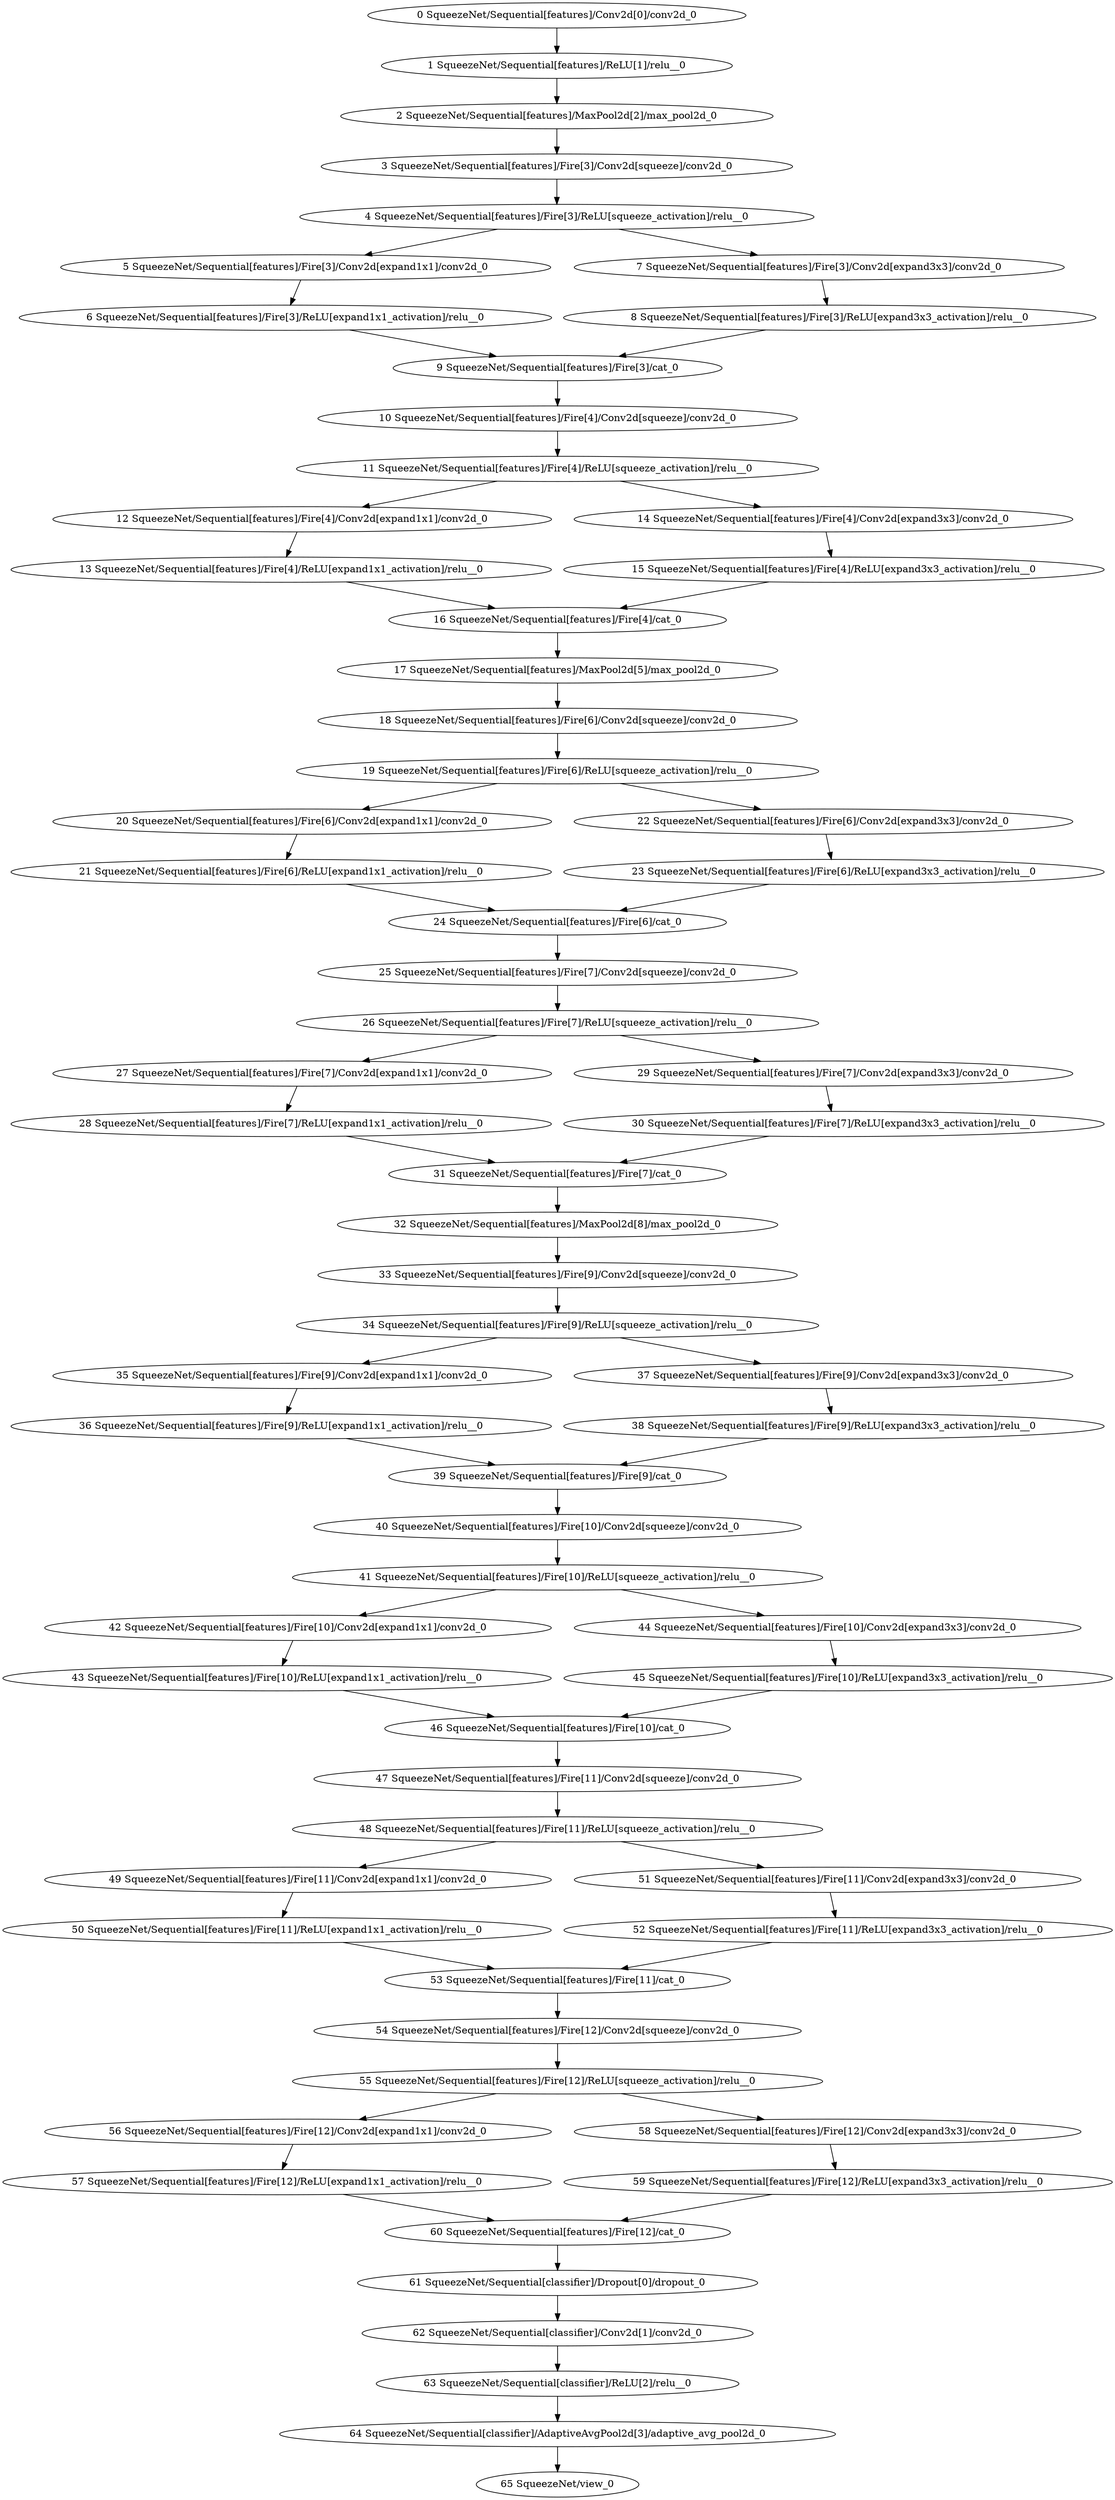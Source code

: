 strict digraph  {
"0 SqueezeNet/Sequential[features]/Conv2d[0]/conv2d_0" [id=0, type=conv2d];
"1 SqueezeNet/Sequential[features]/ReLU[1]/relu__0" [id=1, type=relu_];
"2 SqueezeNet/Sequential[features]/MaxPool2d[2]/max_pool2d_0" [id=2, type=max_pool2d];
"3 SqueezeNet/Sequential[features]/Fire[3]/Conv2d[squeeze]/conv2d_0" [id=3, type=conv2d];
"4 SqueezeNet/Sequential[features]/Fire[3]/ReLU[squeeze_activation]/relu__0" [id=4, type=relu_];
"5 SqueezeNet/Sequential[features]/Fire[3]/Conv2d[expand1x1]/conv2d_0" [id=5, type=conv2d];
"6 SqueezeNet/Sequential[features]/Fire[3]/ReLU[expand1x1_activation]/relu__0" [id=6, type=relu_];
"7 SqueezeNet/Sequential[features]/Fire[3]/Conv2d[expand3x3]/conv2d_0" [id=7, type=conv2d];
"8 SqueezeNet/Sequential[features]/Fire[3]/ReLU[expand3x3_activation]/relu__0" [id=8, type=relu_];
"9 SqueezeNet/Sequential[features]/Fire[3]/cat_0" [id=9, type=cat];
"10 SqueezeNet/Sequential[features]/Fire[4]/Conv2d[squeeze]/conv2d_0" [id=10, type=conv2d];
"11 SqueezeNet/Sequential[features]/Fire[4]/ReLU[squeeze_activation]/relu__0" [id=11, type=relu_];
"12 SqueezeNet/Sequential[features]/Fire[4]/Conv2d[expand1x1]/conv2d_0" [id=12, type=conv2d];
"13 SqueezeNet/Sequential[features]/Fire[4]/ReLU[expand1x1_activation]/relu__0" [id=13, type=relu_];
"14 SqueezeNet/Sequential[features]/Fire[4]/Conv2d[expand3x3]/conv2d_0" [id=14, type=conv2d];
"15 SqueezeNet/Sequential[features]/Fire[4]/ReLU[expand3x3_activation]/relu__0" [id=15, type=relu_];
"16 SqueezeNet/Sequential[features]/Fire[4]/cat_0" [id=16, type=cat];
"17 SqueezeNet/Sequential[features]/MaxPool2d[5]/max_pool2d_0" [id=17, type=max_pool2d];
"18 SqueezeNet/Sequential[features]/Fire[6]/Conv2d[squeeze]/conv2d_0" [id=18, type=conv2d];
"19 SqueezeNet/Sequential[features]/Fire[6]/ReLU[squeeze_activation]/relu__0" [id=19, type=relu_];
"20 SqueezeNet/Sequential[features]/Fire[6]/Conv2d[expand1x1]/conv2d_0" [id=20, type=conv2d];
"21 SqueezeNet/Sequential[features]/Fire[6]/ReLU[expand1x1_activation]/relu__0" [id=21, type=relu_];
"22 SqueezeNet/Sequential[features]/Fire[6]/Conv2d[expand3x3]/conv2d_0" [id=22, type=conv2d];
"23 SqueezeNet/Sequential[features]/Fire[6]/ReLU[expand3x3_activation]/relu__0" [id=23, type=relu_];
"24 SqueezeNet/Sequential[features]/Fire[6]/cat_0" [id=24, type=cat];
"25 SqueezeNet/Sequential[features]/Fire[7]/Conv2d[squeeze]/conv2d_0" [id=25, type=conv2d];
"26 SqueezeNet/Sequential[features]/Fire[7]/ReLU[squeeze_activation]/relu__0" [id=26, type=relu_];
"27 SqueezeNet/Sequential[features]/Fire[7]/Conv2d[expand1x1]/conv2d_0" [id=27, type=conv2d];
"28 SqueezeNet/Sequential[features]/Fire[7]/ReLU[expand1x1_activation]/relu__0" [id=28, type=relu_];
"29 SqueezeNet/Sequential[features]/Fire[7]/Conv2d[expand3x3]/conv2d_0" [id=29, type=conv2d];
"30 SqueezeNet/Sequential[features]/Fire[7]/ReLU[expand3x3_activation]/relu__0" [id=30, type=relu_];
"31 SqueezeNet/Sequential[features]/Fire[7]/cat_0" [id=31, type=cat];
"32 SqueezeNet/Sequential[features]/MaxPool2d[8]/max_pool2d_0" [id=32, type=max_pool2d];
"33 SqueezeNet/Sequential[features]/Fire[9]/Conv2d[squeeze]/conv2d_0" [id=33, type=conv2d];
"34 SqueezeNet/Sequential[features]/Fire[9]/ReLU[squeeze_activation]/relu__0" [id=34, type=relu_];
"35 SqueezeNet/Sequential[features]/Fire[9]/Conv2d[expand1x1]/conv2d_0" [id=35, type=conv2d];
"36 SqueezeNet/Sequential[features]/Fire[9]/ReLU[expand1x1_activation]/relu__0" [id=36, type=relu_];
"37 SqueezeNet/Sequential[features]/Fire[9]/Conv2d[expand3x3]/conv2d_0" [id=37, type=conv2d];
"38 SqueezeNet/Sequential[features]/Fire[9]/ReLU[expand3x3_activation]/relu__0" [id=38, type=relu_];
"39 SqueezeNet/Sequential[features]/Fire[9]/cat_0" [id=39, type=cat];
"40 SqueezeNet/Sequential[features]/Fire[10]/Conv2d[squeeze]/conv2d_0" [id=40, type=conv2d];
"41 SqueezeNet/Sequential[features]/Fire[10]/ReLU[squeeze_activation]/relu__0" [id=41, type=relu_];
"42 SqueezeNet/Sequential[features]/Fire[10]/Conv2d[expand1x1]/conv2d_0" [id=42, type=conv2d];
"43 SqueezeNet/Sequential[features]/Fire[10]/ReLU[expand1x1_activation]/relu__0" [id=43, type=relu_];
"44 SqueezeNet/Sequential[features]/Fire[10]/Conv2d[expand3x3]/conv2d_0" [id=44, type=conv2d];
"45 SqueezeNet/Sequential[features]/Fire[10]/ReLU[expand3x3_activation]/relu__0" [id=45, type=relu_];
"46 SqueezeNet/Sequential[features]/Fire[10]/cat_0" [id=46, type=cat];
"47 SqueezeNet/Sequential[features]/Fire[11]/Conv2d[squeeze]/conv2d_0" [id=47, type=conv2d];
"48 SqueezeNet/Sequential[features]/Fire[11]/ReLU[squeeze_activation]/relu__0" [id=48, type=relu_];
"49 SqueezeNet/Sequential[features]/Fire[11]/Conv2d[expand1x1]/conv2d_0" [id=49, type=conv2d];
"50 SqueezeNet/Sequential[features]/Fire[11]/ReLU[expand1x1_activation]/relu__0" [id=50, type=relu_];
"51 SqueezeNet/Sequential[features]/Fire[11]/Conv2d[expand3x3]/conv2d_0" [id=51, type=conv2d];
"52 SqueezeNet/Sequential[features]/Fire[11]/ReLU[expand3x3_activation]/relu__0" [id=52, type=relu_];
"53 SqueezeNet/Sequential[features]/Fire[11]/cat_0" [id=53, type=cat];
"54 SqueezeNet/Sequential[features]/Fire[12]/Conv2d[squeeze]/conv2d_0" [id=54, type=conv2d];
"55 SqueezeNet/Sequential[features]/Fire[12]/ReLU[squeeze_activation]/relu__0" [id=55, type=relu_];
"56 SqueezeNet/Sequential[features]/Fire[12]/Conv2d[expand1x1]/conv2d_0" [id=56, type=conv2d];
"57 SqueezeNet/Sequential[features]/Fire[12]/ReLU[expand1x1_activation]/relu__0" [id=57, type=relu_];
"58 SqueezeNet/Sequential[features]/Fire[12]/Conv2d[expand3x3]/conv2d_0" [id=58, type=conv2d];
"59 SqueezeNet/Sequential[features]/Fire[12]/ReLU[expand3x3_activation]/relu__0" [id=59, type=relu_];
"60 SqueezeNet/Sequential[features]/Fire[12]/cat_0" [id=60, type=cat];
"61 SqueezeNet/Sequential[classifier]/Dropout[0]/dropout_0" [id=61, type=dropout];
"62 SqueezeNet/Sequential[classifier]/Conv2d[1]/conv2d_0" [id=62, type=conv2d];
"63 SqueezeNet/Sequential[classifier]/ReLU[2]/relu__0" [id=63, type=relu_];
"64 SqueezeNet/Sequential[classifier]/AdaptiveAvgPool2d[3]/adaptive_avg_pool2d_0" [id=64, type=adaptive_avg_pool2d];
"65 SqueezeNet/view_0" [id=65, type=view];
"0 SqueezeNet/Sequential[features]/Conv2d[0]/conv2d_0" -> "1 SqueezeNet/Sequential[features]/ReLU[1]/relu__0";
"1 SqueezeNet/Sequential[features]/ReLU[1]/relu__0" -> "2 SqueezeNet/Sequential[features]/MaxPool2d[2]/max_pool2d_0";
"2 SqueezeNet/Sequential[features]/MaxPool2d[2]/max_pool2d_0" -> "3 SqueezeNet/Sequential[features]/Fire[3]/Conv2d[squeeze]/conv2d_0";
"3 SqueezeNet/Sequential[features]/Fire[3]/Conv2d[squeeze]/conv2d_0" -> "4 SqueezeNet/Sequential[features]/Fire[3]/ReLU[squeeze_activation]/relu__0";
"4 SqueezeNet/Sequential[features]/Fire[3]/ReLU[squeeze_activation]/relu__0" -> "5 SqueezeNet/Sequential[features]/Fire[3]/Conv2d[expand1x1]/conv2d_0";
"4 SqueezeNet/Sequential[features]/Fire[3]/ReLU[squeeze_activation]/relu__0" -> "7 SqueezeNet/Sequential[features]/Fire[3]/Conv2d[expand3x3]/conv2d_0";
"5 SqueezeNet/Sequential[features]/Fire[3]/Conv2d[expand1x1]/conv2d_0" -> "6 SqueezeNet/Sequential[features]/Fire[3]/ReLU[expand1x1_activation]/relu__0";
"6 SqueezeNet/Sequential[features]/Fire[3]/ReLU[expand1x1_activation]/relu__0" -> "9 SqueezeNet/Sequential[features]/Fire[3]/cat_0";
"7 SqueezeNet/Sequential[features]/Fire[3]/Conv2d[expand3x3]/conv2d_0" -> "8 SqueezeNet/Sequential[features]/Fire[3]/ReLU[expand3x3_activation]/relu__0";
"8 SqueezeNet/Sequential[features]/Fire[3]/ReLU[expand3x3_activation]/relu__0" -> "9 SqueezeNet/Sequential[features]/Fire[3]/cat_0";
"9 SqueezeNet/Sequential[features]/Fire[3]/cat_0" -> "10 SqueezeNet/Sequential[features]/Fire[4]/Conv2d[squeeze]/conv2d_0";
"10 SqueezeNet/Sequential[features]/Fire[4]/Conv2d[squeeze]/conv2d_0" -> "11 SqueezeNet/Sequential[features]/Fire[4]/ReLU[squeeze_activation]/relu__0";
"11 SqueezeNet/Sequential[features]/Fire[4]/ReLU[squeeze_activation]/relu__0" -> "12 SqueezeNet/Sequential[features]/Fire[4]/Conv2d[expand1x1]/conv2d_0";
"11 SqueezeNet/Sequential[features]/Fire[4]/ReLU[squeeze_activation]/relu__0" -> "14 SqueezeNet/Sequential[features]/Fire[4]/Conv2d[expand3x3]/conv2d_0";
"12 SqueezeNet/Sequential[features]/Fire[4]/Conv2d[expand1x1]/conv2d_0" -> "13 SqueezeNet/Sequential[features]/Fire[4]/ReLU[expand1x1_activation]/relu__0";
"13 SqueezeNet/Sequential[features]/Fire[4]/ReLU[expand1x1_activation]/relu__0" -> "16 SqueezeNet/Sequential[features]/Fire[4]/cat_0";
"14 SqueezeNet/Sequential[features]/Fire[4]/Conv2d[expand3x3]/conv2d_0" -> "15 SqueezeNet/Sequential[features]/Fire[4]/ReLU[expand3x3_activation]/relu__0";
"15 SqueezeNet/Sequential[features]/Fire[4]/ReLU[expand3x3_activation]/relu__0" -> "16 SqueezeNet/Sequential[features]/Fire[4]/cat_0";
"16 SqueezeNet/Sequential[features]/Fire[4]/cat_0" -> "17 SqueezeNet/Sequential[features]/MaxPool2d[5]/max_pool2d_0";
"17 SqueezeNet/Sequential[features]/MaxPool2d[5]/max_pool2d_0" -> "18 SqueezeNet/Sequential[features]/Fire[6]/Conv2d[squeeze]/conv2d_0";
"18 SqueezeNet/Sequential[features]/Fire[6]/Conv2d[squeeze]/conv2d_0" -> "19 SqueezeNet/Sequential[features]/Fire[6]/ReLU[squeeze_activation]/relu__0";
"19 SqueezeNet/Sequential[features]/Fire[6]/ReLU[squeeze_activation]/relu__0" -> "20 SqueezeNet/Sequential[features]/Fire[6]/Conv2d[expand1x1]/conv2d_0";
"19 SqueezeNet/Sequential[features]/Fire[6]/ReLU[squeeze_activation]/relu__0" -> "22 SqueezeNet/Sequential[features]/Fire[6]/Conv2d[expand3x3]/conv2d_0";
"20 SqueezeNet/Sequential[features]/Fire[6]/Conv2d[expand1x1]/conv2d_0" -> "21 SqueezeNet/Sequential[features]/Fire[6]/ReLU[expand1x1_activation]/relu__0";
"21 SqueezeNet/Sequential[features]/Fire[6]/ReLU[expand1x1_activation]/relu__0" -> "24 SqueezeNet/Sequential[features]/Fire[6]/cat_0";
"22 SqueezeNet/Sequential[features]/Fire[6]/Conv2d[expand3x3]/conv2d_0" -> "23 SqueezeNet/Sequential[features]/Fire[6]/ReLU[expand3x3_activation]/relu__0";
"23 SqueezeNet/Sequential[features]/Fire[6]/ReLU[expand3x3_activation]/relu__0" -> "24 SqueezeNet/Sequential[features]/Fire[6]/cat_0";
"24 SqueezeNet/Sequential[features]/Fire[6]/cat_0" -> "25 SqueezeNet/Sequential[features]/Fire[7]/Conv2d[squeeze]/conv2d_0";
"25 SqueezeNet/Sequential[features]/Fire[7]/Conv2d[squeeze]/conv2d_0" -> "26 SqueezeNet/Sequential[features]/Fire[7]/ReLU[squeeze_activation]/relu__0";
"26 SqueezeNet/Sequential[features]/Fire[7]/ReLU[squeeze_activation]/relu__0" -> "27 SqueezeNet/Sequential[features]/Fire[7]/Conv2d[expand1x1]/conv2d_0";
"26 SqueezeNet/Sequential[features]/Fire[7]/ReLU[squeeze_activation]/relu__0" -> "29 SqueezeNet/Sequential[features]/Fire[7]/Conv2d[expand3x3]/conv2d_0";
"27 SqueezeNet/Sequential[features]/Fire[7]/Conv2d[expand1x1]/conv2d_0" -> "28 SqueezeNet/Sequential[features]/Fire[7]/ReLU[expand1x1_activation]/relu__0";
"28 SqueezeNet/Sequential[features]/Fire[7]/ReLU[expand1x1_activation]/relu__0" -> "31 SqueezeNet/Sequential[features]/Fire[7]/cat_0";
"29 SqueezeNet/Sequential[features]/Fire[7]/Conv2d[expand3x3]/conv2d_0" -> "30 SqueezeNet/Sequential[features]/Fire[7]/ReLU[expand3x3_activation]/relu__0";
"30 SqueezeNet/Sequential[features]/Fire[7]/ReLU[expand3x3_activation]/relu__0" -> "31 SqueezeNet/Sequential[features]/Fire[7]/cat_0";
"31 SqueezeNet/Sequential[features]/Fire[7]/cat_0" -> "32 SqueezeNet/Sequential[features]/MaxPool2d[8]/max_pool2d_0";
"32 SqueezeNet/Sequential[features]/MaxPool2d[8]/max_pool2d_0" -> "33 SqueezeNet/Sequential[features]/Fire[9]/Conv2d[squeeze]/conv2d_0";
"33 SqueezeNet/Sequential[features]/Fire[9]/Conv2d[squeeze]/conv2d_0" -> "34 SqueezeNet/Sequential[features]/Fire[9]/ReLU[squeeze_activation]/relu__0";
"34 SqueezeNet/Sequential[features]/Fire[9]/ReLU[squeeze_activation]/relu__0" -> "35 SqueezeNet/Sequential[features]/Fire[9]/Conv2d[expand1x1]/conv2d_0";
"34 SqueezeNet/Sequential[features]/Fire[9]/ReLU[squeeze_activation]/relu__0" -> "37 SqueezeNet/Sequential[features]/Fire[9]/Conv2d[expand3x3]/conv2d_0";
"35 SqueezeNet/Sequential[features]/Fire[9]/Conv2d[expand1x1]/conv2d_0" -> "36 SqueezeNet/Sequential[features]/Fire[9]/ReLU[expand1x1_activation]/relu__0";
"36 SqueezeNet/Sequential[features]/Fire[9]/ReLU[expand1x1_activation]/relu__0" -> "39 SqueezeNet/Sequential[features]/Fire[9]/cat_0";
"37 SqueezeNet/Sequential[features]/Fire[9]/Conv2d[expand3x3]/conv2d_0" -> "38 SqueezeNet/Sequential[features]/Fire[9]/ReLU[expand3x3_activation]/relu__0";
"38 SqueezeNet/Sequential[features]/Fire[9]/ReLU[expand3x3_activation]/relu__0" -> "39 SqueezeNet/Sequential[features]/Fire[9]/cat_0";
"39 SqueezeNet/Sequential[features]/Fire[9]/cat_0" -> "40 SqueezeNet/Sequential[features]/Fire[10]/Conv2d[squeeze]/conv2d_0";
"40 SqueezeNet/Sequential[features]/Fire[10]/Conv2d[squeeze]/conv2d_0" -> "41 SqueezeNet/Sequential[features]/Fire[10]/ReLU[squeeze_activation]/relu__0";
"41 SqueezeNet/Sequential[features]/Fire[10]/ReLU[squeeze_activation]/relu__0" -> "42 SqueezeNet/Sequential[features]/Fire[10]/Conv2d[expand1x1]/conv2d_0";
"41 SqueezeNet/Sequential[features]/Fire[10]/ReLU[squeeze_activation]/relu__0" -> "44 SqueezeNet/Sequential[features]/Fire[10]/Conv2d[expand3x3]/conv2d_0";
"42 SqueezeNet/Sequential[features]/Fire[10]/Conv2d[expand1x1]/conv2d_0" -> "43 SqueezeNet/Sequential[features]/Fire[10]/ReLU[expand1x1_activation]/relu__0";
"43 SqueezeNet/Sequential[features]/Fire[10]/ReLU[expand1x1_activation]/relu__0" -> "46 SqueezeNet/Sequential[features]/Fire[10]/cat_0";
"44 SqueezeNet/Sequential[features]/Fire[10]/Conv2d[expand3x3]/conv2d_0" -> "45 SqueezeNet/Sequential[features]/Fire[10]/ReLU[expand3x3_activation]/relu__0";
"45 SqueezeNet/Sequential[features]/Fire[10]/ReLU[expand3x3_activation]/relu__0" -> "46 SqueezeNet/Sequential[features]/Fire[10]/cat_0";
"46 SqueezeNet/Sequential[features]/Fire[10]/cat_0" -> "47 SqueezeNet/Sequential[features]/Fire[11]/Conv2d[squeeze]/conv2d_0";
"47 SqueezeNet/Sequential[features]/Fire[11]/Conv2d[squeeze]/conv2d_0" -> "48 SqueezeNet/Sequential[features]/Fire[11]/ReLU[squeeze_activation]/relu__0";
"48 SqueezeNet/Sequential[features]/Fire[11]/ReLU[squeeze_activation]/relu__0" -> "49 SqueezeNet/Sequential[features]/Fire[11]/Conv2d[expand1x1]/conv2d_0";
"48 SqueezeNet/Sequential[features]/Fire[11]/ReLU[squeeze_activation]/relu__0" -> "51 SqueezeNet/Sequential[features]/Fire[11]/Conv2d[expand3x3]/conv2d_0";
"49 SqueezeNet/Sequential[features]/Fire[11]/Conv2d[expand1x1]/conv2d_0" -> "50 SqueezeNet/Sequential[features]/Fire[11]/ReLU[expand1x1_activation]/relu__0";
"50 SqueezeNet/Sequential[features]/Fire[11]/ReLU[expand1x1_activation]/relu__0" -> "53 SqueezeNet/Sequential[features]/Fire[11]/cat_0";
"51 SqueezeNet/Sequential[features]/Fire[11]/Conv2d[expand3x3]/conv2d_0" -> "52 SqueezeNet/Sequential[features]/Fire[11]/ReLU[expand3x3_activation]/relu__0";
"52 SqueezeNet/Sequential[features]/Fire[11]/ReLU[expand3x3_activation]/relu__0" -> "53 SqueezeNet/Sequential[features]/Fire[11]/cat_0";
"53 SqueezeNet/Sequential[features]/Fire[11]/cat_0" -> "54 SqueezeNet/Sequential[features]/Fire[12]/Conv2d[squeeze]/conv2d_0";
"54 SqueezeNet/Sequential[features]/Fire[12]/Conv2d[squeeze]/conv2d_0" -> "55 SqueezeNet/Sequential[features]/Fire[12]/ReLU[squeeze_activation]/relu__0";
"55 SqueezeNet/Sequential[features]/Fire[12]/ReLU[squeeze_activation]/relu__0" -> "56 SqueezeNet/Sequential[features]/Fire[12]/Conv2d[expand1x1]/conv2d_0";
"55 SqueezeNet/Sequential[features]/Fire[12]/ReLU[squeeze_activation]/relu__0" -> "58 SqueezeNet/Sequential[features]/Fire[12]/Conv2d[expand3x3]/conv2d_0";
"56 SqueezeNet/Sequential[features]/Fire[12]/Conv2d[expand1x1]/conv2d_0" -> "57 SqueezeNet/Sequential[features]/Fire[12]/ReLU[expand1x1_activation]/relu__0";
"57 SqueezeNet/Sequential[features]/Fire[12]/ReLU[expand1x1_activation]/relu__0" -> "60 SqueezeNet/Sequential[features]/Fire[12]/cat_0";
"58 SqueezeNet/Sequential[features]/Fire[12]/Conv2d[expand3x3]/conv2d_0" -> "59 SqueezeNet/Sequential[features]/Fire[12]/ReLU[expand3x3_activation]/relu__0";
"59 SqueezeNet/Sequential[features]/Fire[12]/ReLU[expand3x3_activation]/relu__0" -> "60 SqueezeNet/Sequential[features]/Fire[12]/cat_0";
"60 SqueezeNet/Sequential[features]/Fire[12]/cat_0" -> "61 SqueezeNet/Sequential[classifier]/Dropout[0]/dropout_0";
"61 SqueezeNet/Sequential[classifier]/Dropout[0]/dropout_0" -> "62 SqueezeNet/Sequential[classifier]/Conv2d[1]/conv2d_0";
"62 SqueezeNet/Sequential[classifier]/Conv2d[1]/conv2d_0" -> "63 SqueezeNet/Sequential[classifier]/ReLU[2]/relu__0";
"63 SqueezeNet/Sequential[classifier]/ReLU[2]/relu__0" -> "64 SqueezeNet/Sequential[classifier]/AdaptiveAvgPool2d[3]/adaptive_avg_pool2d_0";
"64 SqueezeNet/Sequential[classifier]/AdaptiveAvgPool2d[3]/adaptive_avg_pool2d_0" -> "65 SqueezeNet/view_0";
}
